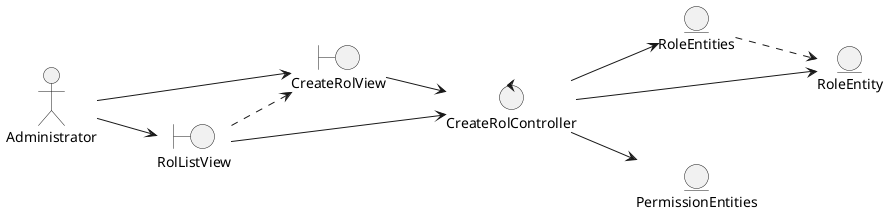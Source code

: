 @startuml
left to right direction

actor Administrator

boundary RolListView
boundary CreateRolView

control CreateRolController

entity RoleEntities
entity RoleEntity
entity PermissionEntities


'--- Actor relations ---
Administrator --> RolListView
Administrator --> CreateRolView

'--- Views relations ---
RolListView ..> CreateRolView
RolListView --> CreateRolController
CreateRolView --> CreateRolController

'--- Controllers relations ---
CreateRolController --> RoleEntities
CreateRolController --> RoleEntity
CreateRolController --> PermissionEntities

'--- Entity relations ---
RoleEntities ..> RoleEntity

@enduml